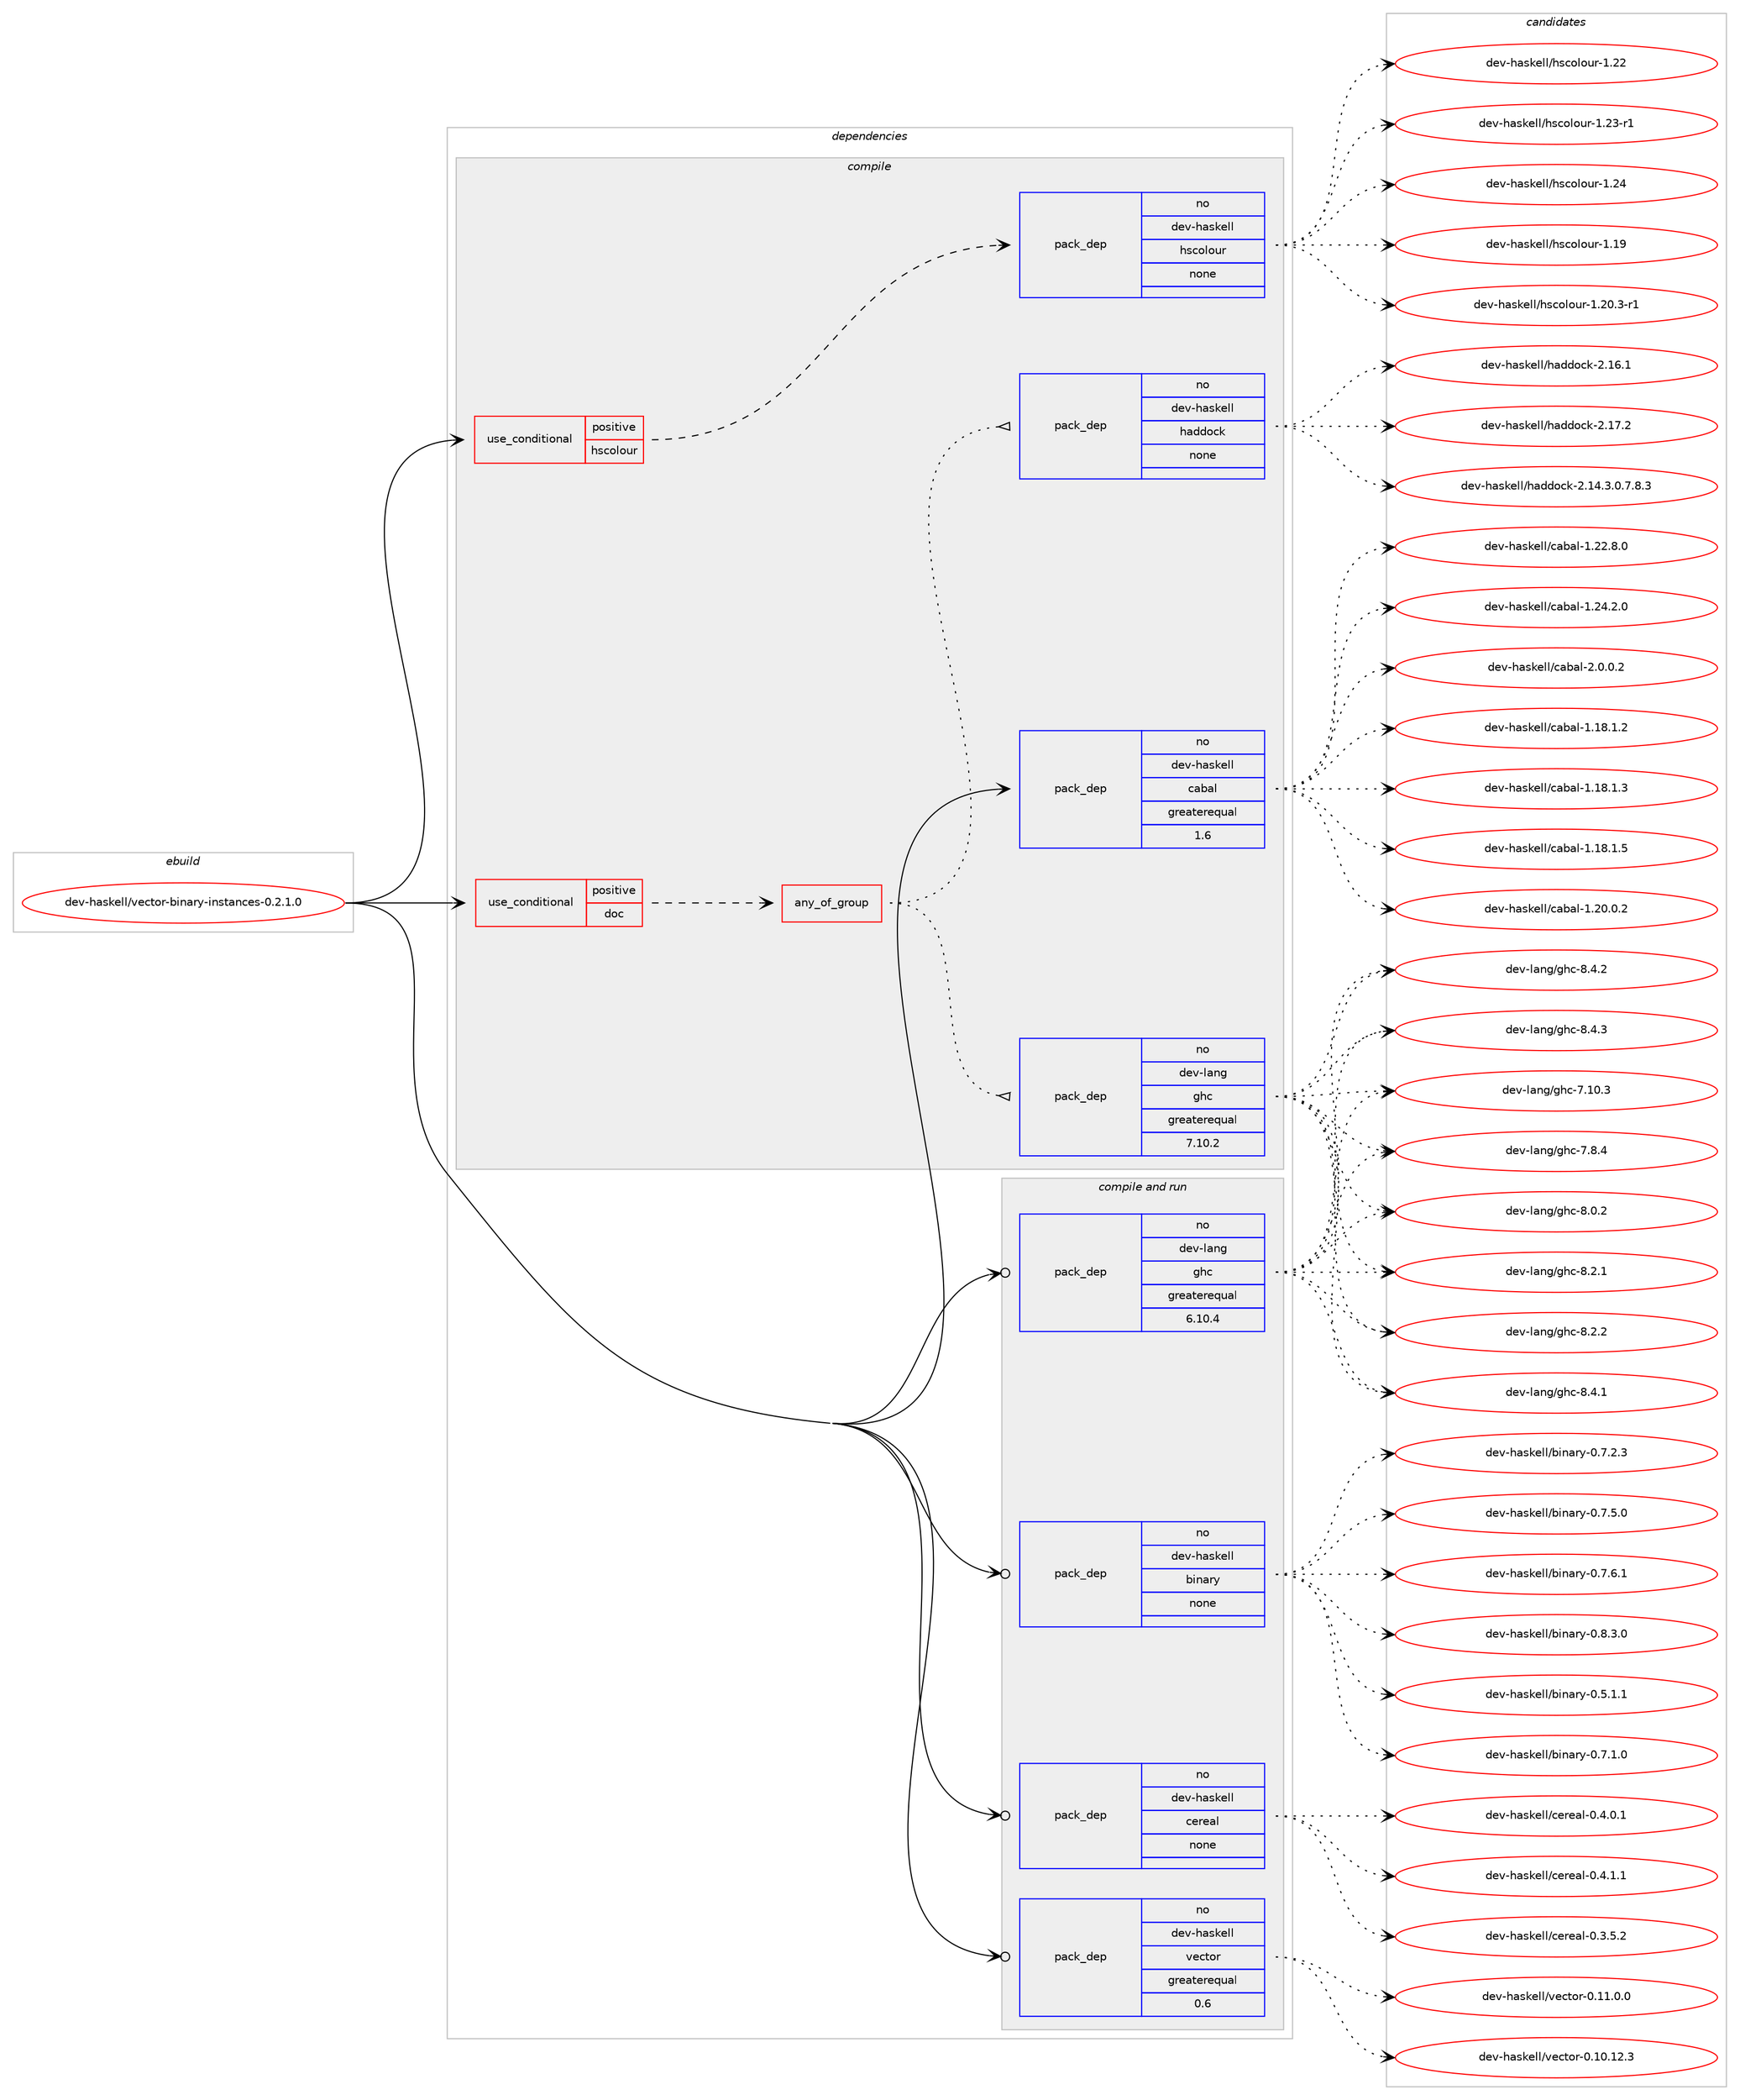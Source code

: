 digraph prolog {

# *************
# Graph options
# *************

newrank=true;
concentrate=true;
compound=true;
graph [rankdir=LR,fontname=Helvetica,fontsize=10,ranksep=1.5];#, ranksep=2.5, nodesep=0.2];
edge  [arrowhead=vee];
node  [fontname=Helvetica,fontsize=10];

# **********
# The ebuild
# **********

subgraph cluster_leftcol {
color=gray;
rank=same;
label=<<i>ebuild</i>>;
id [label="dev-haskell/vector-binary-instances-0.2.1.0", color=red, width=4, href="../dev-haskell/vector-binary-instances-0.2.1.0.svg"];
}

# ****************
# The dependencies
# ****************

subgraph cluster_midcol {
color=gray;
label=<<i>dependencies</i>>;
subgraph cluster_compile {
fillcolor="#eeeeee";
style=filled;
label=<<i>compile</i>>;
subgraph cond361965 {
dependency1347048 [label=<<TABLE BORDER="0" CELLBORDER="1" CELLSPACING="0" CELLPADDING="4"><TR><TD ROWSPAN="3" CELLPADDING="10">use_conditional</TD></TR><TR><TD>positive</TD></TR><TR><TD>doc</TD></TR></TABLE>>, shape=none, color=red];
subgraph any21743 {
dependency1347049 [label=<<TABLE BORDER="0" CELLBORDER="1" CELLSPACING="0" CELLPADDING="4"><TR><TD CELLPADDING="10">any_of_group</TD></TR></TABLE>>, shape=none, color=red];subgraph pack962788 {
dependency1347050 [label=<<TABLE BORDER="0" CELLBORDER="1" CELLSPACING="0" CELLPADDING="4" WIDTH="220"><TR><TD ROWSPAN="6" CELLPADDING="30">pack_dep</TD></TR><TR><TD WIDTH="110">no</TD></TR><TR><TD>dev-haskell</TD></TR><TR><TD>haddock</TD></TR><TR><TD>none</TD></TR><TR><TD></TD></TR></TABLE>>, shape=none, color=blue];
}
dependency1347049:e -> dependency1347050:w [weight=20,style="dotted",arrowhead="oinv"];
subgraph pack962789 {
dependency1347051 [label=<<TABLE BORDER="0" CELLBORDER="1" CELLSPACING="0" CELLPADDING="4" WIDTH="220"><TR><TD ROWSPAN="6" CELLPADDING="30">pack_dep</TD></TR><TR><TD WIDTH="110">no</TD></TR><TR><TD>dev-lang</TD></TR><TR><TD>ghc</TD></TR><TR><TD>greaterequal</TD></TR><TR><TD>7.10.2</TD></TR></TABLE>>, shape=none, color=blue];
}
dependency1347049:e -> dependency1347051:w [weight=20,style="dotted",arrowhead="oinv"];
}
dependency1347048:e -> dependency1347049:w [weight=20,style="dashed",arrowhead="vee"];
}
id:e -> dependency1347048:w [weight=20,style="solid",arrowhead="vee"];
subgraph cond361966 {
dependency1347052 [label=<<TABLE BORDER="0" CELLBORDER="1" CELLSPACING="0" CELLPADDING="4"><TR><TD ROWSPAN="3" CELLPADDING="10">use_conditional</TD></TR><TR><TD>positive</TD></TR><TR><TD>hscolour</TD></TR></TABLE>>, shape=none, color=red];
subgraph pack962790 {
dependency1347053 [label=<<TABLE BORDER="0" CELLBORDER="1" CELLSPACING="0" CELLPADDING="4" WIDTH="220"><TR><TD ROWSPAN="6" CELLPADDING="30">pack_dep</TD></TR><TR><TD WIDTH="110">no</TD></TR><TR><TD>dev-haskell</TD></TR><TR><TD>hscolour</TD></TR><TR><TD>none</TD></TR><TR><TD></TD></TR></TABLE>>, shape=none, color=blue];
}
dependency1347052:e -> dependency1347053:w [weight=20,style="dashed",arrowhead="vee"];
}
id:e -> dependency1347052:w [weight=20,style="solid",arrowhead="vee"];
subgraph pack962791 {
dependency1347054 [label=<<TABLE BORDER="0" CELLBORDER="1" CELLSPACING="0" CELLPADDING="4" WIDTH="220"><TR><TD ROWSPAN="6" CELLPADDING="30">pack_dep</TD></TR><TR><TD WIDTH="110">no</TD></TR><TR><TD>dev-haskell</TD></TR><TR><TD>cabal</TD></TR><TR><TD>greaterequal</TD></TR><TR><TD>1.6</TD></TR></TABLE>>, shape=none, color=blue];
}
id:e -> dependency1347054:w [weight=20,style="solid",arrowhead="vee"];
}
subgraph cluster_compileandrun {
fillcolor="#eeeeee";
style=filled;
label=<<i>compile and run</i>>;
subgraph pack962792 {
dependency1347055 [label=<<TABLE BORDER="0" CELLBORDER="1" CELLSPACING="0" CELLPADDING="4" WIDTH="220"><TR><TD ROWSPAN="6" CELLPADDING="30">pack_dep</TD></TR><TR><TD WIDTH="110">no</TD></TR><TR><TD>dev-haskell</TD></TR><TR><TD>binary</TD></TR><TR><TD>none</TD></TR><TR><TD></TD></TR></TABLE>>, shape=none, color=blue];
}
id:e -> dependency1347055:w [weight=20,style="solid",arrowhead="odotvee"];
subgraph pack962793 {
dependency1347056 [label=<<TABLE BORDER="0" CELLBORDER="1" CELLSPACING="0" CELLPADDING="4" WIDTH="220"><TR><TD ROWSPAN="6" CELLPADDING="30">pack_dep</TD></TR><TR><TD WIDTH="110">no</TD></TR><TR><TD>dev-haskell</TD></TR><TR><TD>cereal</TD></TR><TR><TD>none</TD></TR><TR><TD></TD></TR></TABLE>>, shape=none, color=blue];
}
id:e -> dependency1347056:w [weight=20,style="solid",arrowhead="odotvee"];
subgraph pack962794 {
dependency1347057 [label=<<TABLE BORDER="0" CELLBORDER="1" CELLSPACING="0" CELLPADDING="4" WIDTH="220"><TR><TD ROWSPAN="6" CELLPADDING="30">pack_dep</TD></TR><TR><TD WIDTH="110">no</TD></TR><TR><TD>dev-haskell</TD></TR><TR><TD>vector</TD></TR><TR><TD>greaterequal</TD></TR><TR><TD>0.6</TD></TR></TABLE>>, shape=none, color=blue];
}
id:e -> dependency1347057:w [weight=20,style="solid",arrowhead="odotvee"];
subgraph pack962795 {
dependency1347058 [label=<<TABLE BORDER="0" CELLBORDER="1" CELLSPACING="0" CELLPADDING="4" WIDTH="220"><TR><TD ROWSPAN="6" CELLPADDING="30">pack_dep</TD></TR><TR><TD WIDTH="110">no</TD></TR><TR><TD>dev-lang</TD></TR><TR><TD>ghc</TD></TR><TR><TD>greaterequal</TD></TR><TR><TD>6.10.4</TD></TR></TABLE>>, shape=none, color=blue];
}
id:e -> dependency1347058:w [weight=20,style="solid",arrowhead="odotvee"];
}
subgraph cluster_run {
fillcolor="#eeeeee";
style=filled;
label=<<i>run</i>>;
}
}

# **************
# The candidates
# **************

subgraph cluster_choices {
rank=same;
color=gray;
label=<<i>candidates</i>>;

subgraph choice962788 {
color=black;
nodesep=1;
choice1001011184510497115107101108108471049710010011199107455046495246514648465546564651 [label="dev-haskell/haddock-2.14.3.0.7.8.3", color=red, width=4,href="../dev-haskell/haddock-2.14.3.0.7.8.3.svg"];
choice100101118451049711510710110810847104971001001119910745504649544649 [label="dev-haskell/haddock-2.16.1", color=red, width=4,href="../dev-haskell/haddock-2.16.1.svg"];
choice100101118451049711510710110810847104971001001119910745504649554650 [label="dev-haskell/haddock-2.17.2", color=red, width=4,href="../dev-haskell/haddock-2.17.2.svg"];
dependency1347050:e -> choice1001011184510497115107101108108471049710010011199107455046495246514648465546564651:w [style=dotted,weight="100"];
dependency1347050:e -> choice100101118451049711510710110810847104971001001119910745504649544649:w [style=dotted,weight="100"];
dependency1347050:e -> choice100101118451049711510710110810847104971001001119910745504649554650:w [style=dotted,weight="100"];
}
subgraph choice962789 {
color=black;
nodesep=1;
choice1001011184510897110103471031049945554649484651 [label="dev-lang/ghc-7.10.3", color=red, width=4,href="../dev-lang/ghc-7.10.3.svg"];
choice10010111845108971101034710310499455546564652 [label="dev-lang/ghc-7.8.4", color=red, width=4,href="../dev-lang/ghc-7.8.4.svg"];
choice10010111845108971101034710310499455646484650 [label="dev-lang/ghc-8.0.2", color=red, width=4,href="../dev-lang/ghc-8.0.2.svg"];
choice10010111845108971101034710310499455646504649 [label="dev-lang/ghc-8.2.1", color=red, width=4,href="../dev-lang/ghc-8.2.1.svg"];
choice10010111845108971101034710310499455646504650 [label="dev-lang/ghc-8.2.2", color=red, width=4,href="../dev-lang/ghc-8.2.2.svg"];
choice10010111845108971101034710310499455646524649 [label="dev-lang/ghc-8.4.1", color=red, width=4,href="../dev-lang/ghc-8.4.1.svg"];
choice10010111845108971101034710310499455646524650 [label="dev-lang/ghc-8.4.2", color=red, width=4,href="../dev-lang/ghc-8.4.2.svg"];
choice10010111845108971101034710310499455646524651 [label="dev-lang/ghc-8.4.3", color=red, width=4,href="../dev-lang/ghc-8.4.3.svg"];
dependency1347051:e -> choice1001011184510897110103471031049945554649484651:w [style=dotted,weight="100"];
dependency1347051:e -> choice10010111845108971101034710310499455546564652:w [style=dotted,weight="100"];
dependency1347051:e -> choice10010111845108971101034710310499455646484650:w [style=dotted,weight="100"];
dependency1347051:e -> choice10010111845108971101034710310499455646504649:w [style=dotted,weight="100"];
dependency1347051:e -> choice10010111845108971101034710310499455646504650:w [style=dotted,weight="100"];
dependency1347051:e -> choice10010111845108971101034710310499455646524649:w [style=dotted,weight="100"];
dependency1347051:e -> choice10010111845108971101034710310499455646524650:w [style=dotted,weight="100"];
dependency1347051:e -> choice10010111845108971101034710310499455646524651:w [style=dotted,weight="100"];
}
subgraph choice962790 {
color=black;
nodesep=1;
choice100101118451049711510710110810847104115991111081111171144549464957 [label="dev-haskell/hscolour-1.19", color=red, width=4,href="../dev-haskell/hscolour-1.19.svg"];
choice10010111845104971151071011081084710411599111108111117114454946504846514511449 [label="dev-haskell/hscolour-1.20.3-r1", color=red, width=4,href="../dev-haskell/hscolour-1.20.3-r1.svg"];
choice100101118451049711510710110810847104115991111081111171144549465050 [label="dev-haskell/hscolour-1.22", color=red, width=4,href="../dev-haskell/hscolour-1.22.svg"];
choice1001011184510497115107101108108471041159911110811111711445494650514511449 [label="dev-haskell/hscolour-1.23-r1", color=red, width=4,href="../dev-haskell/hscolour-1.23-r1.svg"];
choice100101118451049711510710110810847104115991111081111171144549465052 [label="dev-haskell/hscolour-1.24", color=red, width=4,href="../dev-haskell/hscolour-1.24.svg"];
dependency1347053:e -> choice100101118451049711510710110810847104115991111081111171144549464957:w [style=dotted,weight="100"];
dependency1347053:e -> choice10010111845104971151071011081084710411599111108111117114454946504846514511449:w [style=dotted,weight="100"];
dependency1347053:e -> choice100101118451049711510710110810847104115991111081111171144549465050:w [style=dotted,weight="100"];
dependency1347053:e -> choice1001011184510497115107101108108471041159911110811111711445494650514511449:w [style=dotted,weight="100"];
dependency1347053:e -> choice100101118451049711510710110810847104115991111081111171144549465052:w [style=dotted,weight="100"];
}
subgraph choice962791 {
color=black;
nodesep=1;
choice10010111845104971151071011081084799979897108454946495646494650 [label="dev-haskell/cabal-1.18.1.2", color=red, width=4,href="../dev-haskell/cabal-1.18.1.2.svg"];
choice10010111845104971151071011081084799979897108454946495646494651 [label="dev-haskell/cabal-1.18.1.3", color=red, width=4,href="../dev-haskell/cabal-1.18.1.3.svg"];
choice10010111845104971151071011081084799979897108454946495646494653 [label="dev-haskell/cabal-1.18.1.5", color=red, width=4,href="../dev-haskell/cabal-1.18.1.5.svg"];
choice10010111845104971151071011081084799979897108454946504846484650 [label="dev-haskell/cabal-1.20.0.2", color=red, width=4,href="../dev-haskell/cabal-1.20.0.2.svg"];
choice10010111845104971151071011081084799979897108454946505046564648 [label="dev-haskell/cabal-1.22.8.0", color=red, width=4,href="../dev-haskell/cabal-1.22.8.0.svg"];
choice10010111845104971151071011081084799979897108454946505246504648 [label="dev-haskell/cabal-1.24.2.0", color=red, width=4,href="../dev-haskell/cabal-1.24.2.0.svg"];
choice100101118451049711510710110810847999798971084550464846484650 [label="dev-haskell/cabal-2.0.0.2", color=red, width=4,href="../dev-haskell/cabal-2.0.0.2.svg"];
dependency1347054:e -> choice10010111845104971151071011081084799979897108454946495646494650:w [style=dotted,weight="100"];
dependency1347054:e -> choice10010111845104971151071011081084799979897108454946495646494651:w [style=dotted,weight="100"];
dependency1347054:e -> choice10010111845104971151071011081084799979897108454946495646494653:w [style=dotted,weight="100"];
dependency1347054:e -> choice10010111845104971151071011081084799979897108454946504846484650:w [style=dotted,weight="100"];
dependency1347054:e -> choice10010111845104971151071011081084799979897108454946505046564648:w [style=dotted,weight="100"];
dependency1347054:e -> choice10010111845104971151071011081084799979897108454946505246504648:w [style=dotted,weight="100"];
dependency1347054:e -> choice100101118451049711510710110810847999798971084550464846484650:w [style=dotted,weight="100"];
}
subgraph choice962792 {
color=black;
nodesep=1;
choice10010111845104971151071011081084798105110971141214548465346494649 [label="dev-haskell/binary-0.5.1.1", color=red, width=4,href="../dev-haskell/binary-0.5.1.1.svg"];
choice10010111845104971151071011081084798105110971141214548465546494648 [label="dev-haskell/binary-0.7.1.0", color=red, width=4,href="../dev-haskell/binary-0.7.1.0.svg"];
choice10010111845104971151071011081084798105110971141214548465546504651 [label="dev-haskell/binary-0.7.2.3", color=red, width=4,href="../dev-haskell/binary-0.7.2.3.svg"];
choice10010111845104971151071011081084798105110971141214548465546534648 [label="dev-haskell/binary-0.7.5.0", color=red, width=4,href="../dev-haskell/binary-0.7.5.0.svg"];
choice10010111845104971151071011081084798105110971141214548465546544649 [label="dev-haskell/binary-0.7.6.1", color=red, width=4,href="../dev-haskell/binary-0.7.6.1.svg"];
choice10010111845104971151071011081084798105110971141214548465646514648 [label="dev-haskell/binary-0.8.3.0", color=red, width=4,href="../dev-haskell/binary-0.8.3.0.svg"];
dependency1347055:e -> choice10010111845104971151071011081084798105110971141214548465346494649:w [style=dotted,weight="100"];
dependency1347055:e -> choice10010111845104971151071011081084798105110971141214548465546494648:w [style=dotted,weight="100"];
dependency1347055:e -> choice10010111845104971151071011081084798105110971141214548465546504651:w [style=dotted,weight="100"];
dependency1347055:e -> choice10010111845104971151071011081084798105110971141214548465546534648:w [style=dotted,weight="100"];
dependency1347055:e -> choice10010111845104971151071011081084798105110971141214548465546544649:w [style=dotted,weight="100"];
dependency1347055:e -> choice10010111845104971151071011081084798105110971141214548465646514648:w [style=dotted,weight="100"];
}
subgraph choice962793 {
color=black;
nodesep=1;
choice10010111845104971151071011081084799101114101971084548465146534650 [label="dev-haskell/cereal-0.3.5.2", color=red, width=4,href="../dev-haskell/cereal-0.3.5.2.svg"];
choice10010111845104971151071011081084799101114101971084548465246484649 [label="dev-haskell/cereal-0.4.0.1", color=red, width=4,href="../dev-haskell/cereal-0.4.0.1.svg"];
choice10010111845104971151071011081084799101114101971084548465246494649 [label="dev-haskell/cereal-0.4.1.1", color=red, width=4,href="../dev-haskell/cereal-0.4.1.1.svg"];
dependency1347056:e -> choice10010111845104971151071011081084799101114101971084548465146534650:w [style=dotted,weight="100"];
dependency1347056:e -> choice10010111845104971151071011081084799101114101971084548465246484649:w [style=dotted,weight="100"];
dependency1347056:e -> choice10010111845104971151071011081084799101114101971084548465246494649:w [style=dotted,weight="100"];
}
subgraph choice962794 {
color=black;
nodesep=1;
choice1001011184510497115107101108108471181019911611111445484649484649504651 [label="dev-haskell/vector-0.10.12.3", color=red, width=4,href="../dev-haskell/vector-0.10.12.3.svg"];
choice10010111845104971151071011081084711810199116111114454846494946484648 [label="dev-haskell/vector-0.11.0.0", color=red, width=4,href="../dev-haskell/vector-0.11.0.0.svg"];
dependency1347057:e -> choice1001011184510497115107101108108471181019911611111445484649484649504651:w [style=dotted,weight="100"];
dependency1347057:e -> choice10010111845104971151071011081084711810199116111114454846494946484648:w [style=dotted,weight="100"];
}
subgraph choice962795 {
color=black;
nodesep=1;
choice1001011184510897110103471031049945554649484651 [label="dev-lang/ghc-7.10.3", color=red, width=4,href="../dev-lang/ghc-7.10.3.svg"];
choice10010111845108971101034710310499455546564652 [label="dev-lang/ghc-7.8.4", color=red, width=4,href="../dev-lang/ghc-7.8.4.svg"];
choice10010111845108971101034710310499455646484650 [label="dev-lang/ghc-8.0.2", color=red, width=4,href="../dev-lang/ghc-8.0.2.svg"];
choice10010111845108971101034710310499455646504649 [label="dev-lang/ghc-8.2.1", color=red, width=4,href="../dev-lang/ghc-8.2.1.svg"];
choice10010111845108971101034710310499455646504650 [label="dev-lang/ghc-8.2.2", color=red, width=4,href="../dev-lang/ghc-8.2.2.svg"];
choice10010111845108971101034710310499455646524649 [label="dev-lang/ghc-8.4.1", color=red, width=4,href="../dev-lang/ghc-8.4.1.svg"];
choice10010111845108971101034710310499455646524650 [label="dev-lang/ghc-8.4.2", color=red, width=4,href="../dev-lang/ghc-8.4.2.svg"];
choice10010111845108971101034710310499455646524651 [label="dev-lang/ghc-8.4.3", color=red, width=4,href="../dev-lang/ghc-8.4.3.svg"];
dependency1347058:e -> choice1001011184510897110103471031049945554649484651:w [style=dotted,weight="100"];
dependency1347058:e -> choice10010111845108971101034710310499455546564652:w [style=dotted,weight="100"];
dependency1347058:e -> choice10010111845108971101034710310499455646484650:w [style=dotted,weight="100"];
dependency1347058:e -> choice10010111845108971101034710310499455646504649:w [style=dotted,weight="100"];
dependency1347058:e -> choice10010111845108971101034710310499455646504650:w [style=dotted,weight="100"];
dependency1347058:e -> choice10010111845108971101034710310499455646524649:w [style=dotted,weight="100"];
dependency1347058:e -> choice10010111845108971101034710310499455646524650:w [style=dotted,weight="100"];
dependency1347058:e -> choice10010111845108971101034710310499455646524651:w [style=dotted,weight="100"];
}
}

}
